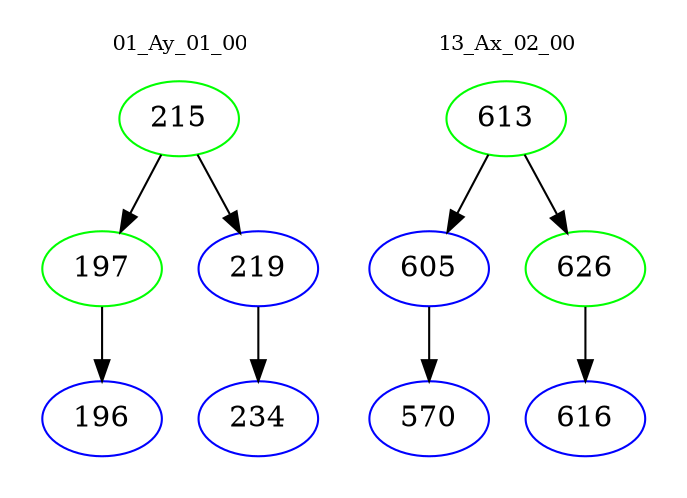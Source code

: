 digraph{
subgraph cluster_0 {
color = white
label = "01_Ay_01_00";
fontsize=10;
T0_215 [label="215", color="green"]
T0_215 -> T0_197 [color="black"]
T0_197 [label="197", color="green"]
T0_197 -> T0_196 [color="black"]
T0_196 [label="196", color="blue"]
T0_215 -> T0_219 [color="black"]
T0_219 [label="219", color="blue"]
T0_219 -> T0_234 [color="black"]
T0_234 [label="234", color="blue"]
}
subgraph cluster_1 {
color = white
label = "13_Ax_02_00";
fontsize=10;
T1_613 [label="613", color="green"]
T1_613 -> T1_605 [color="black"]
T1_605 [label="605", color="blue"]
T1_605 -> T1_570 [color="black"]
T1_570 [label="570", color="blue"]
T1_613 -> T1_626 [color="black"]
T1_626 [label="626", color="green"]
T1_626 -> T1_616 [color="black"]
T1_616 [label="616", color="blue"]
}
}
